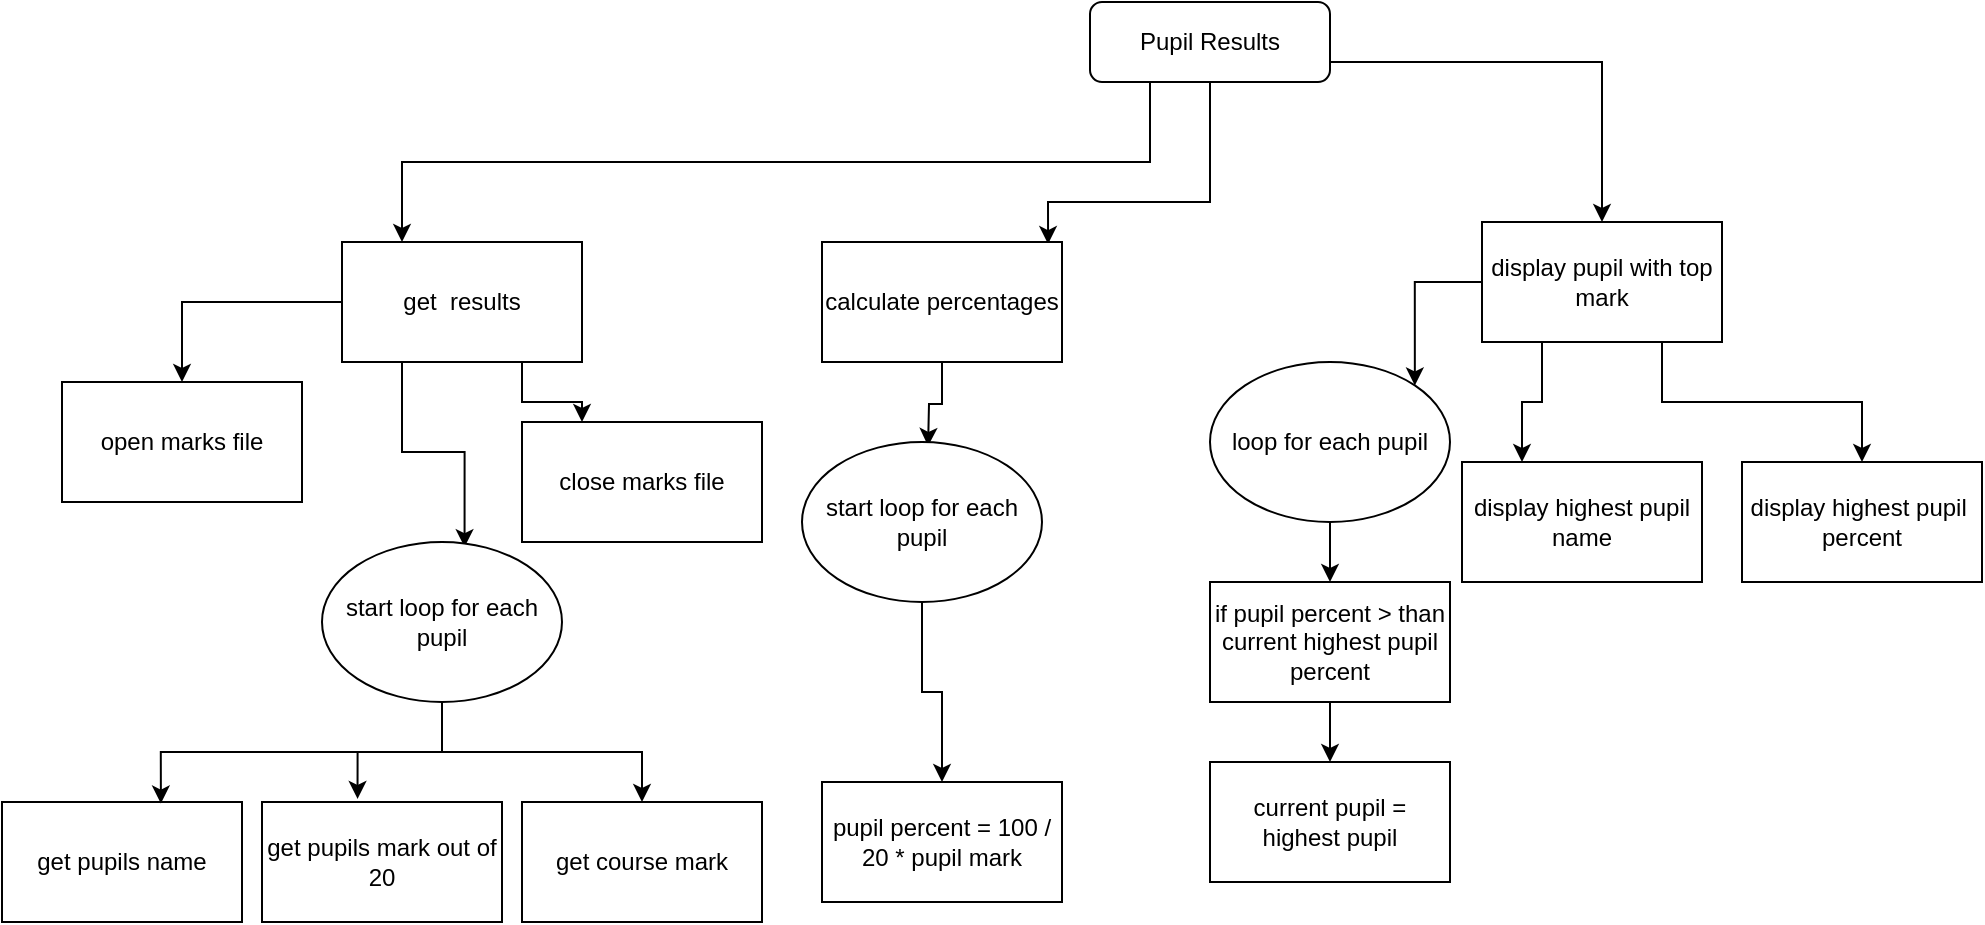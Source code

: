<mxfile version="13.7.7" type="github">
  <diagram id="C5RBs43oDa-KdzZeNtuy" name="Page-1">
    <mxGraphModel dx="1747" dy="831" grid="1" gridSize="10" guides="1" tooltips="1" connect="1" arrows="1" fold="1" page="1" pageScale="1" pageWidth="827" pageHeight="1169" math="0" shadow="0">
      <root>
        <mxCell id="WIyWlLk6GJQsqaUBKTNV-0" />
        <mxCell id="WIyWlLk6GJQsqaUBKTNV-1" parent="WIyWlLk6GJQsqaUBKTNV-0" />
        <mxCell id="2r6DRg50cbP7HBUWLrGF-15" style="edgeStyle=orthogonalEdgeStyle;rounded=0;orthogonalLoop=1;jettySize=auto;html=1;exitX=0.25;exitY=1;exitDx=0;exitDy=0;entryX=0.25;entryY=0;entryDx=0;entryDy=0;" edge="1" parent="WIyWlLk6GJQsqaUBKTNV-1" source="WIyWlLk6GJQsqaUBKTNV-3" target="2r6DRg50cbP7HBUWLrGF-2">
          <mxGeometry relative="1" as="geometry" />
        </mxCell>
        <mxCell id="2r6DRg50cbP7HBUWLrGF-16" style="edgeStyle=orthogonalEdgeStyle;rounded=0;orthogonalLoop=1;jettySize=auto;html=1;exitX=0.5;exitY=1;exitDx=0;exitDy=0;entryX=0.942;entryY=0.017;entryDx=0;entryDy=0;entryPerimeter=0;" edge="1" parent="WIyWlLk6GJQsqaUBKTNV-1" source="WIyWlLk6GJQsqaUBKTNV-3" target="2r6DRg50cbP7HBUWLrGF-3">
          <mxGeometry relative="1" as="geometry">
            <Array as="points">
              <mxPoint x="414" y="180" />
              <mxPoint x="333" y="180" />
            </Array>
          </mxGeometry>
        </mxCell>
        <mxCell id="2r6DRg50cbP7HBUWLrGF-18" style="edgeStyle=orthogonalEdgeStyle;rounded=0;orthogonalLoop=1;jettySize=auto;html=1;exitX=1;exitY=0.75;exitDx=0;exitDy=0;" edge="1" parent="WIyWlLk6GJQsqaUBKTNV-1" source="WIyWlLk6GJQsqaUBKTNV-3" target="2r6DRg50cbP7HBUWLrGF-5">
          <mxGeometry relative="1" as="geometry" />
        </mxCell>
        <mxCell id="WIyWlLk6GJQsqaUBKTNV-3" value="Pupil Results" style="rounded=1;whiteSpace=wrap;html=1;fontSize=12;glass=0;strokeWidth=1;shadow=0;" parent="WIyWlLk6GJQsqaUBKTNV-1" vertex="1">
          <mxGeometry x="354" y="80" width="120" height="40" as="geometry" />
        </mxCell>
        <mxCell id="2r6DRg50cbP7HBUWLrGF-39" style="edgeStyle=orthogonalEdgeStyle;rounded=0;orthogonalLoop=1;jettySize=auto;html=1;exitX=0;exitY=0.5;exitDx=0;exitDy=0;" edge="1" parent="WIyWlLk6GJQsqaUBKTNV-1" source="2r6DRg50cbP7HBUWLrGF-2" target="2r6DRg50cbP7HBUWLrGF-37">
          <mxGeometry relative="1" as="geometry" />
        </mxCell>
        <mxCell id="2r6DRg50cbP7HBUWLrGF-40" style="edgeStyle=orthogonalEdgeStyle;rounded=0;orthogonalLoop=1;jettySize=auto;html=1;exitX=0.25;exitY=1;exitDx=0;exitDy=0;entryX=0.594;entryY=0.032;entryDx=0;entryDy=0;entryPerimeter=0;" edge="1" parent="WIyWlLk6GJQsqaUBKTNV-1" source="2r6DRg50cbP7HBUWLrGF-2" target="2r6DRg50cbP7HBUWLrGF-38">
          <mxGeometry relative="1" as="geometry" />
        </mxCell>
        <mxCell id="2r6DRg50cbP7HBUWLrGF-51" style="edgeStyle=orthogonalEdgeStyle;rounded=0;orthogonalLoop=1;jettySize=auto;html=1;exitX=0.75;exitY=1;exitDx=0;exitDy=0;entryX=0.25;entryY=0;entryDx=0;entryDy=0;" edge="1" parent="WIyWlLk6GJQsqaUBKTNV-1" source="2r6DRg50cbP7HBUWLrGF-2" target="2r6DRg50cbP7HBUWLrGF-49">
          <mxGeometry relative="1" as="geometry" />
        </mxCell>
        <mxCell id="2r6DRg50cbP7HBUWLrGF-2" value="get&amp;nbsp; results" style="rounded=0;whiteSpace=wrap;html=1;" vertex="1" parent="WIyWlLk6GJQsqaUBKTNV-1">
          <mxGeometry x="-20" y="200" width="120" height="60" as="geometry" />
        </mxCell>
        <mxCell id="2r6DRg50cbP7HBUWLrGF-11" style="edgeStyle=orthogonalEdgeStyle;rounded=0;orthogonalLoop=1;jettySize=auto;html=1;exitX=0.5;exitY=1;exitDx=0;exitDy=0;entryX=0.442;entryY=0.033;entryDx=0;entryDy=0;entryPerimeter=0;" edge="1" parent="WIyWlLk6GJQsqaUBKTNV-1" source="2r6DRg50cbP7HBUWLrGF-3">
          <mxGeometry relative="1" as="geometry">
            <mxPoint x="273.04" y="301.98" as="targetPoint" />
          </mxGeometry>
        </mxCell>
        <mxCell id="2r6DRg50cbP7HBUWLrGF-3" value="calculate percentages" style="rounded=0;whiteSpace=wrap;html=1;" vertex="1" parent="WIyWlLk6GJQsqaUBKTNV-1">
          <mxGeometry x="220" y="200" width="120" height="60" as="geometry" />
        </mxCell>
        <mxCell id="2r6DRg50cbP7HBUWLrGF-27" style="edgeStyle=orthogonalEdgeStyle;rounded=0;orthogonalLoop=1;jettySize=auto;html=1;exitX=0.25;exitY=1;exitDx=0;exitDy=0;entryX=0.25;entryY=0;entryDx=0;entryDy=0;" edge="1" parent="WIyWlLk6GJQsqaUBKTNV-1" source="2r6DRg50cbP7HBUWLrGF-5" target="2r6DRg50cbP7HBUWLrGF-26">
          <mxGeometry relative="1" as="geometry" />
        </mxCell>
        <mxCell id="2r6DRg50cbP7HBUWLrGF-29" style="edgeStyle=orthogonalEdgeStyle;rounded=0;orthogonalLoop=1;jettySize=auto;html=1;exitX=0.75;exitY=1;exitDx=0;exitDy=0;entryX=0.5;entryY=0;entryDx=0;entryDy=0;" edge="1" parent="WIyWlLk6GJQsqaUBKTNV-1" source="2r6DRg50cbP7HBUWLrGF-5" target="2r6DRg50cbP7HBUWLrGF-28">
          <mxGeometry relative="1" as="geometry" />
        </mxCell>
        <mxCell id="2r6DRg50cbP7HBUWLrGF-54" style="edgeStyle=orthogonalEdgeStyle;rounded=0;orthogonalLoop=1;jettySize=auto;html=1;exitX=0;exitY=0.5;exitDx=0;exitDy=0;entryX=1;entryY=0;entryDx=0;entryDy=0;" edge="1" parent="WIyWlLk6GJQsqaUBKTNV-1" source="2r6DRg50cbP7HBUWLrGF-5" target="2r6DRg50cbP7HBUWLrGF-53">
          <mxGeometry relative="1" as="geometry" />
        </mxCell>
        <mxCell id="2r6DRg50cbP7HBUWLrGF-5" value="display pupil with top mark" style="rounded=0;whiteSpace=wrap;html=1;" vertex="1" parent="WIyWlLk6GJQsqaUBKTNV-1">
          <mxGeometry x="550" y="190" width="120" height="60" as="geometry" />
        </mxCell>
        <mxCell id="2r6DRg50cbP7HBUWLrGF-6" value="get pupils name" style="rounded=0;whiteSpace=wrap;html=1;" vertex="1" parent="WIyWlLk6GJQsqaUBKTNV-1">
          <mxGeometry x="-190" y="480" width="120" height="60" as="geometry" />
        </mxCell>
        <mxCell id="2r6DRg50cbP7HBUWLrGF-7" value="get pupils mark out of 20" style="rounded=0;whiteSpace=wrap;html=1;" vertex="1" parent="WIyWlLk6GJQsqaUBKTNV-1">
          <mxGeometry x="-60" y="480" width="120" height="60" as="geometry" />
        </mxCell>
        <mxCell id="2r6DRg50cbP7HBUWLrGF-9" value="pupil percent = 100 / 20 * pupil mark" style="rounded=0;whiteSpace=wrap;html=1;" vertex="1" parent="WIyWlLk6GJQsqaUBKTNV-1">
          <mxGeometry x="220" y="470" width="120" height="60" as="geometry" />
        </mxCell>
        <mxCell id="2r6DRg50cbP7HBUWLrGF-25" style="edgeStyle=orthogonalEdgeStyle;rounded=0;orthogonalLoop=1;jettySize=auto;html=1;exitX=0.5;exitY=1;exitDx=0;exitDy=0;entryX=0.5;entryY=0;entryDx=0;entryDy=0;" edge="1" parent="WIyWlLk6GJQsqaUBKTNV-1" source="2r6DRg50cbP7HBUWLrGF-22" target="2r6DRg50cbP7HBUWLrGF-24">
          <mxGeometry relative="1" as="geometry" />
        </mxCell>
        <mxCell id="2r6DRg50cbP7HBUWLrGF-22" value="if pupil percent &amp;gt; than current highest pupil percent" style="rounded=0;whiteSpace=wrap;html=1;" vertex="1" parent="WIyWlLk6GJQsqaUBKTNV-1">
          <mxGeometry x="414" y="370" width="120" height="60" as="geometry" />
        </mxCell>
        <mxCell id="2r6DRg50cbP7HBUWLrGF-24" value="current pupil = highest pupil" style="rounded=0;whiteSpace=wrap;html=1;" vertex="1" parent="WIyWlLk6GJQsqaUBKTNV-1">
          <mxGeometry x="414" y="460" width="120" height="60" as="geometry" />
        </mxCell>
        <mxCell id="2r6DRg50cbP7HBUWLrGF-26" value="display highest pupil name" style="rounded=0;whiteSpace=wrap;html=1;" vertex="1" parent="WIyWlLk6GJQsqaUBKTNV-1">
          <mxGeometry x="540" y="310" width="120" height="60" as="geometry" />
        </mxCell>
        <mxCell id="2r6DRg50cbP7HBUWLrGF-28" value="display highest pupil&amp;nbsp; percent" style="rounded=0;whiteSpace=wrap;html=1;" vertex="1" parent="WIyWlLk6GJQsqaUBKTNV-1">
          <mxGeometry x="680" y="310" width="120" height="60" as="geometry" />
        </mxCell>
        <mxCell id="2r6DRg50cbP7HBUWLrGF-36" style="edgeStyle=orthogonalEdgeStyle;rounded=0;orthogonalLoop=1;jettySize=auto;html=1;exitX=0.5;exitY=1;exitDx=0;exitDy=0;" edge="1" parent="WIyWlLk6GJQsqaUBKTNV-1" source="2r6DRg50cbP7HBUWLrGF-34" target="2r6DRg50cbP7HBUWLrGF-9">
          <mxGeometry relative="1" as="geometry" />
        </mxCell>
        <mxCell id="2r6DRg50cbP7HBUWLrGF-34" value="&lt;span&gt;start loop for each pupil&lt;/span&gt;" style="ellipse;whiteSpace=wrap;html=1;" vertex="1" parent="WIyWlLk6GJQsqaUBKTNV-1">
          <mxGeometry x="210" y="300" width="120" height="80" as="geometry" />
        </mxCell>
        <mxCell id="2r6DRg50cbP7HBUWLrGF-37" value="open marks file" style="rounded=0;whiteSpace=wrap;html=1;" vertex="1" parent="WIyWlLk6GJQsqaUBKTNV-1">
          <mxGeometry x="-160" y="270" width="120" height="60" as="geometry" />
        </mxCell>
        <mxCell id="2r6DRg50cbP7HBUWLrGF-42" style="edgeStyle=orthogonalEdgeStyle;rounded=0;orthogonalLoop=1;jettySize=auto;html=1;exitX=0.5;exitY=1;exitDx=0;exitDy=0;entryX=0.398;entryY=-0.026;entryDx=0;entryDy=0;entryPerimeter=0;" edge="1" parent="WIyWlLk6GJQsqaUBKTNV-1" source="2r6DRg50cbP7HBUWLrGF-38" target="2r6DRg50cbP7HBUWLrGF-7">
          <mxGeometry relative="1" as="geometry" />
        </mxCell>
        <mxCell id="2r6DRg50cbP7HBUWLrGF-43" style="edgeStyle=orthogonalEdgeStyle;rounded=0;orthogonalLoop=1;jettySize=auto;html=1;exitX=0.5;exitY=1;exitDx=0;exitDy=0;entryX=0.662;entryY=0.013;entryDx=0;entryDy=0;entryPerimeter=0;" edge="1" parent="WIyWlLk6GJQsqaUBKTNV-1" source="2r6DRg50cbP7HBUWLrGF-38" target="2r6DRg50cbP7HBUWLrGF-6">
          <mxGeometry relative="1" as="geometry" />
        </mxCell>
        <mxCell id="2r6DRg50cbP7HBUWLrGF-47" style="edgeStyle=orthogonalEdgeStyle;rounded=0;orthogonalLoop=1;jettySize=auto;html=1;exitX=0.5;exitY=1;exitDx=0;exitDy=0;" edge="1" parent="WIyWlLk6GJQsqaUBKTNV-1" source="2r6DRg50cbP7HBUWLrGF-38" target="2r6DRg50cbP7HBUWLrGF-46">
          <mxGeometry relative="1" as="geometry" />
        </mxCell>
        <mxCell id="2r6DRg50cbP7HBUWLrGF-38" value="start loop for each pupil" style="ellipse;whiteSpace=wrap;html=1;" vertex="1" parent="WIyWlLk6GJQsqaUBKTNV-1">
          <mxGeometry x="-30" y="350" width="120" height="80" as="geometry" />
        </mxCell>
        <mxCell id="2r6DRg50cbP7HBUWLrGF-46" value="get course mark" style="whiteSpace=wrap;html=1;" vertex="1" parent="WIyWlLk6GJQsqaUBKTNV-1">
          <mxGeometry x="70" y="480" width="120" height="60" as="geometry" />
        </mxCell>
        <mxCell id="2r6DRg50cbP7HBUWLrGF-49" value="close marks file" style="whiteSpace=wrap;html=1;" vertex="1" parent="WIyWlLk6GJQsqaUBKTNV-1">
          <mxGeometry x="70" y="290" width="120" height="60" as="geometry" />
        </mxCell>
        <mxCell id="2r6DRg50cbP7HBUWLrGF-55" style="edgeStyle=orthogonalEdgeStyle;rounded=0;orthogonalLoop=1;jettySize=auto;html=1;exitX=0.5;exitY=1;exitDx=0;exitDy=0;entryX=0.5;entryY=0;entryDx=0;entryDy=0;" edge="1" parent="WIyWlLk6GJQsqaUBKTNV-1" source="2r6DRg50cbP7HBUWLrGF-53" target="2r6DRg50cbP7HBUWLrGF-22">
          <mxGeometry relative="1" as="geometry" />
        </mxCell>
        <mxCell id="2r6DRg50cbP7HBUWLrGF-53" value="loop for each pupil" style="ellipse;whiteSpace=wrap;html=1;" vertex="1" parent="WIyWlLk6GJQsqaUBKTNV-1">
          <mxGeometry x="414" y="260" width="120" height="80" as="geometry" />
        </mxCell>
      </root>
    </mxGraphModel>
  </diagram>
</mxfile>
